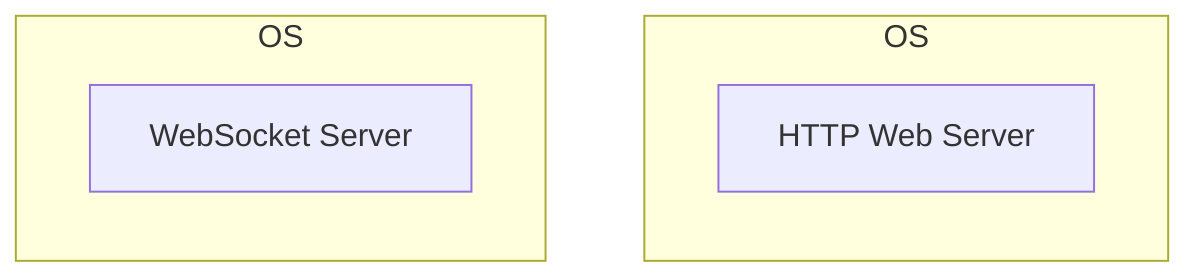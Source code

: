 graph TB
  subgraph OS1["OS"]
    HS1["HTTP Web Server"]
  end
  subgraph OS2["OS"]
    WS1["WebSocket Server"]
  end